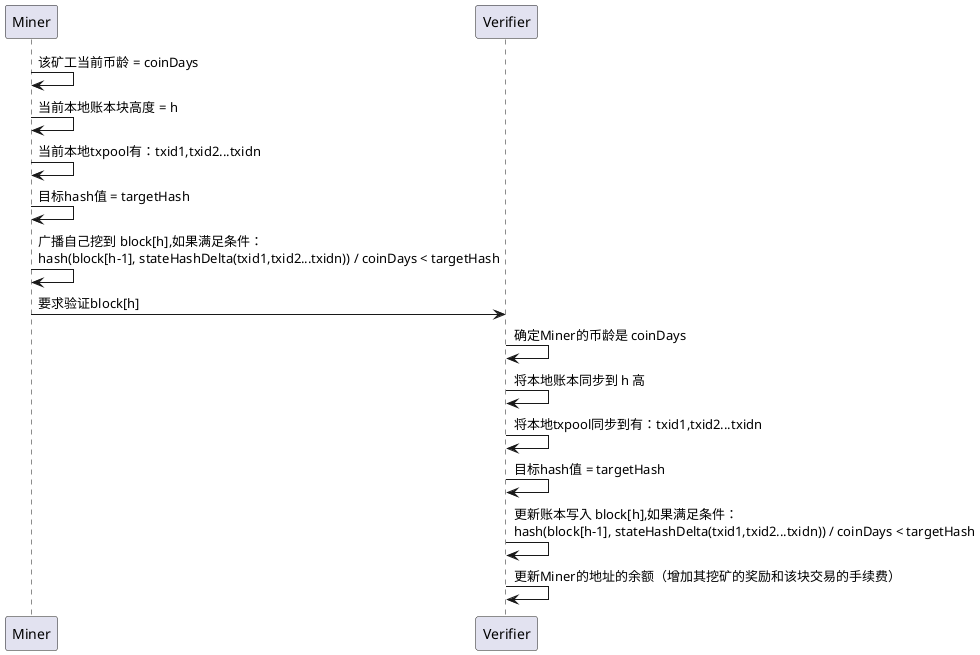 @startuml

Miner -> Miner: 该矿工当前币龄 = coinDays
Miner -> Miner: 当前本地账本块高度 = h
Miner -> Miner: 当前本地txpool有：txid1,txid2...txidn
Miner -> Miner: 目标hash值 = targetHash
Miner -> Miner: 广播自己挖到 block[h],如果满足条件：\nhash(block[h-1], stateHashDelta(txid1,txid2...txidn)) / coinDays < targetHash


Miner -> Verifier: 要求验证block[h]
Verifier -> Verifier: 确定Miner的币龄是 coinDays
Verifier -> Verifier: 将本地账本同步到 h 高
Verifier -> Verifier: 将本地txpool同步到有：txid1,txid2...txidn
Verifier -> Verifier: 目标hash值 = targetHash
Verifier -> Verifier: 更新账本写入 block[h],如果满足条件：\nhash(block[h-1], stateHashDelta(txid1,txid2...txidn)) / coinDays < targetHash
Verifier -> Verifier: 更新Miner的地址的余额（增加其挖矿的奖励和该块交易的手续费）

@enduml